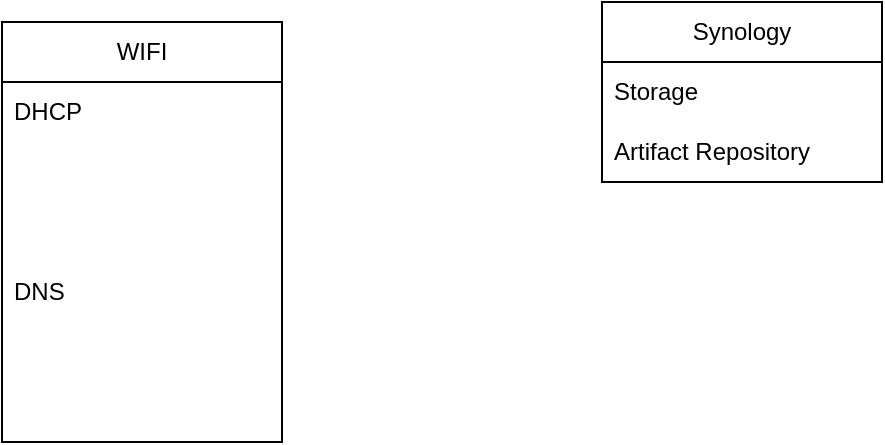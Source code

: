 <mxfile version="26.0.14">
  <diagram name="Page-1" id="LzWeBYQBjEDH4hOjR64q">
    <mxGraphModel dx="1114" dy="706" grid="1" gridSize="10" guides="1" tooltips="1" connect="1" arrows="1" fold="1" page="1" pageScale="1" pageWidth="850" pageHeight="1100" math="0" shadow="0">
      <root>
        <mxCell id="0" />
        <mxCell id="1" parent="0" />
        <mxCell id="1FFXuYkJLCrz-823GcFm-5" value="Synology" style="swimlane;fontStyle=0;childLayout=stackLayout;horizontal=1;startSize=30;horizontalStack=0;resizeParent=1;resizeParentMax=0;resizeLast=0;collapsible=1;marginBottom=0;whiteSpace=wrap;html=1;" vertex="1" parent="1">
          <mxGeometry x="390" y="70" width="140" height="90" as="geometry">
            <mxRectangle x="390" y="70" width="90" height="30" as="alternateBounds" />
          </mxGeometry>
        </mxCell>
        <mxCell id="1FFXuYkJLCrz-823GcFm-6" value="Storage" style="text;strokeColor=none;fillColor=none;align=left;verticalAlign=middle;spacingLeft=4;spacingRight=4;overflow=hidden;points=[[0,0.5],[1,0.5]];portConstraint=eastwest;rotatable=0;whiteSpace=wrap;html=1;" vertex="1" parent="1FFXuYkJLCrz-823GcFm-5">
          <mxGeometry y="30" width="140" height="30" as="geometry" />
        </mxCell>
        <mxCell id="1FFXuYkJLCrz-823GcFm-7" value="Artifact Repository" style="text;strokeColor=none;fillColor=none;align=left;verticalAlign=middle;spacingLeft=4;spacingRight=4;overflow=hidden;points=[[0,0.5],[1,0.5]];portConstraint=eastwest;rotatable=0;whiteSpace=wrap;html=1;" vertex="1" parent="1FFXuYkJLCrz-823GcFm-5">
          <mxGeometry y="60" width="140" height="30" as="geometry" />
        </mxCell>
        <mxCell id="1FFXuYkJLCrz-823GcFm-9" value="WIFI" style="swimlane;fontStyle=0;childLayout=stackLayout;horizontal=1;startSize=30;horizontalStack=0;resizeParent=1;resizeParentMax=0;resizeLast=0;collapsible=1;marginBottom=0;whiteSpace=wrap;html=1;" vertex="1" parent="1">
          <mxGeometry x="90" y="80" width="140" height="210" as="geometry">
            <mxRectangle x="390" y="70" width="90" height="30" as="alternateBounds" />
          </mxGeometry>
        </mxCell>
        <mxCell id="1FFXuYkJLCrz-823GcFm-10" value="DHCP" style="text;strokeColor=none;fillColor=none;align=left;verticalAlign=middle;spacingLeft=4;spacingRight=4;overflow=hidden;points=[[0,0.5],[1,0.5]];portConstraint=eastwest;rotatable=0;whiteSpace=wrap;html=1;" vertex="1" parent="1FFXuYkJLCrz-823GcFm-9">
          <mxGeometry y="30" width="140" height="30" as="geometry" />
        </mxCell>
        <mxCell id="1FFXuYkJLCrz-823GcFm-11" value="DNS" style="text;strokeColor=none;fillColor=none;align=left;verticalAlign=middle;spacingLeft=4;spacingRight=4;overflow=hidden;points=[[0,0.5],[1,0.5]];portConstraint=eastwest;rotatable=0;whiteSpace=wrap;html=1;" vertex="1" parent="1FFXuYkJLCrz-823GcFm-9">
          <mxGeometry y="60" width="140" height="150" as="geometry" />
        </mxCell>
      </root>
    </mxGraphModel>
  </diagram>
</mxfile>
